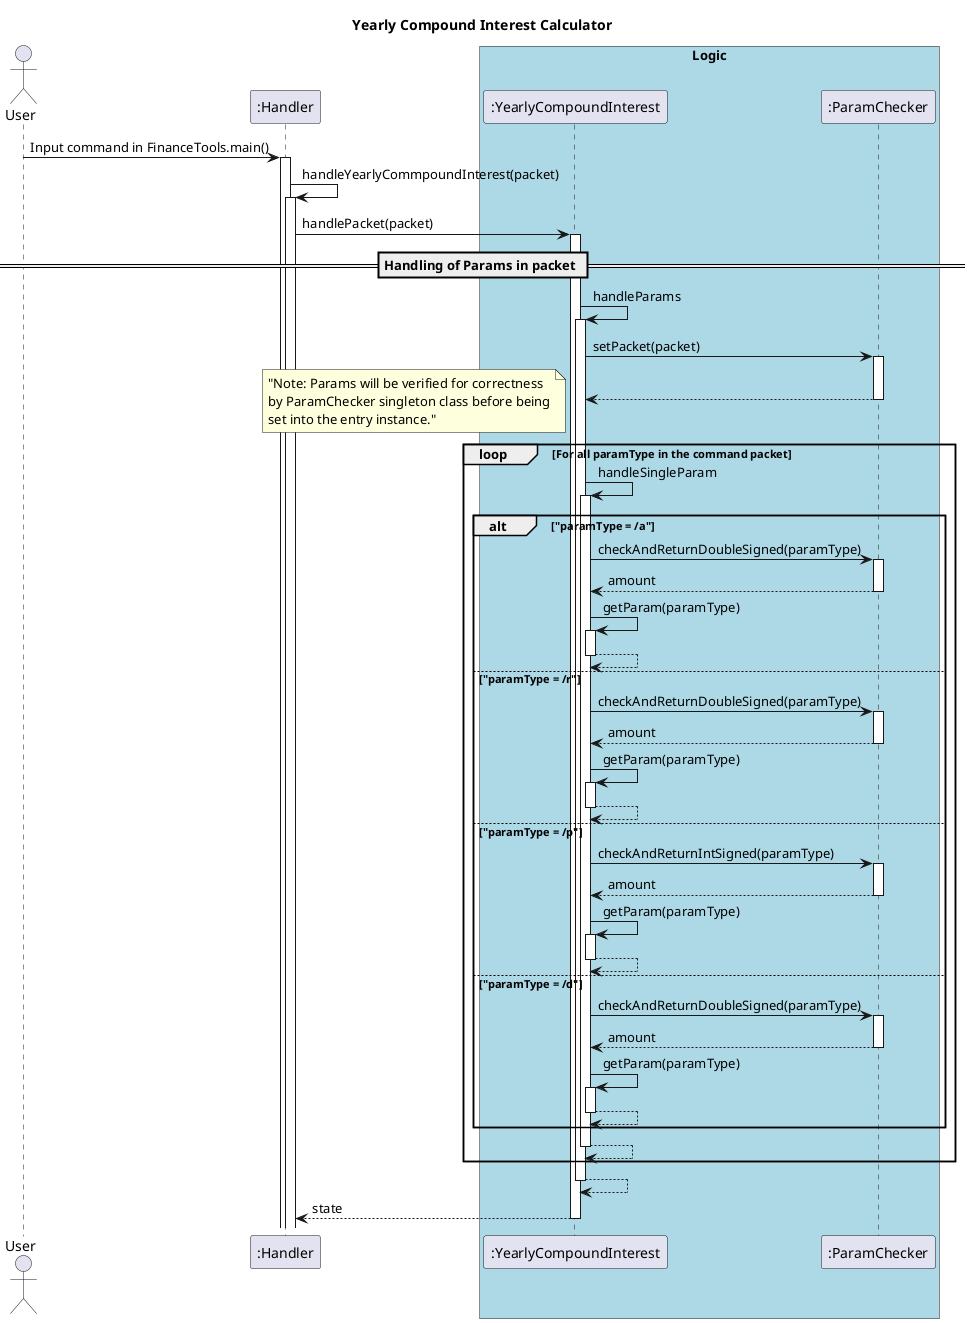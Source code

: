 @startuml
title Yearly Compound Interest Calculator
autoactivate on
actor User

"User" -> ":Handler": Input command in FinanceTools.main()
":Handler" ->":Handler": handleYearlyCommpoundInterest(packet)

   ":Handler"-> ":YearlyCompoundInterest" : handlePacket(packet)

        == Handling of Params in packet ==
        ":YearlyCompoundInterest" -> ":YearlyCompoundInterest" : handleParams
            ":YearlyCompoundInterest" -> ":ParamChecker" : setPacket(packet)
            return
            loop For all paramType in the command packet
                note left: "Note: Params will be verified for correctness\nby ParamChecker singleton class before being\nset into the entry instance."
                ":YearlyCompoundInterest" -> ":YearlyCompoundInterest" : handleSingleParam
                    alt "paramType = /a"
                        ":YearlyCompoundInterest" ->":ParamChecker": checkAndReturnDoubleSigned(paramType)
                        return amount
                        ":YearlyCompoundInterest" -> ":YearlyCompoundInterest" : getParam(paramType)
                        return
                    else "paramType = /r"
                        ":YearlyCompoundInterest" ->":ParamChecker": checkAndReturnDoubleSigned(paramType)
                        return amount
                        ":YearlyCompoundInterest" -> ":YearlyCompoundInterest" : getParam(paramType)
                        return
                    else "paramType = /p"
                        ":YearlyCompoundInterest" ->":ParamChecker": checkAndReturnIntSigned(paramType)
                        return amount
                        ":YearlyCompoundInterest" -> ":YearlyCompoundInterest" : getParam(paramType)
                        return
                    else "paramType = /d"
                        ":YearlyCompoundInterest" ->":ParamChecker": checkAndReturnDoubleSigned(paramType)
                        return amount
                        ":YearlyCompoundInterest" -> ":YearlyCompoundInterest" : getParam(paramType)
                        return
                    end
                return
            end
        return

return state


box "Logic" #LightBlue
participant ":YearlyCompoundInterest"
participant ":ParamChecker"
endBox
@enduml